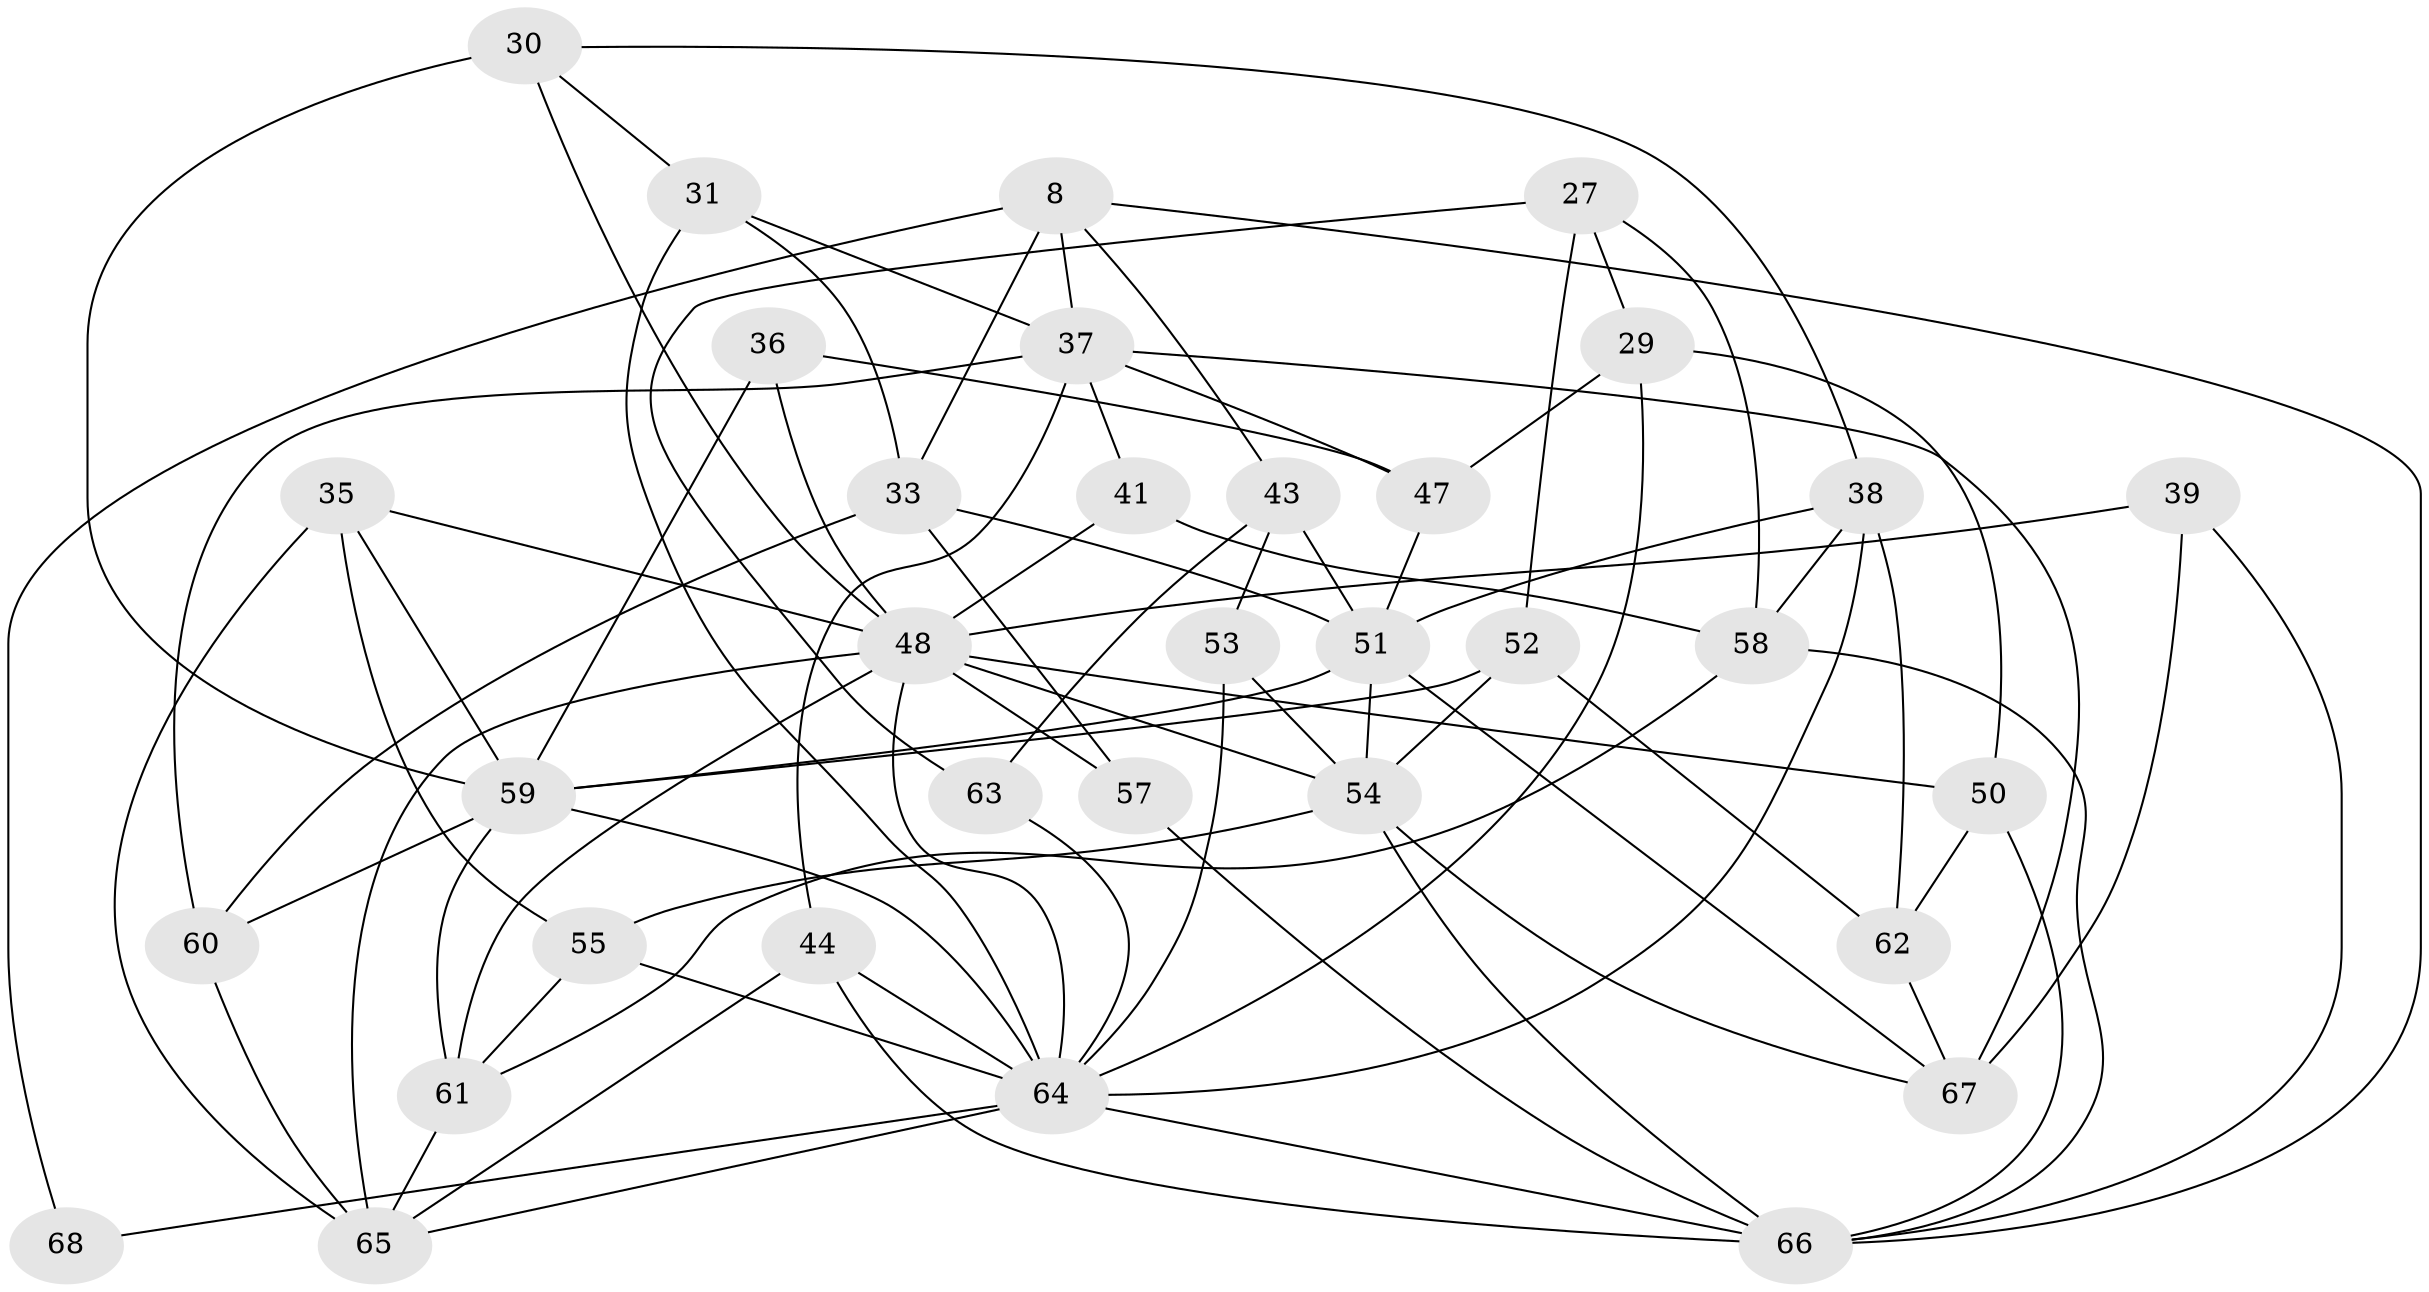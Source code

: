 // original degree distribution, {4: 1.0}
// Generated by graph-tools (version 1.1) at 2025/58/03/09/25 04:58:39]
// undirected, 34 vertices, 84 edges
graph export_dot {
graph [start="1"]
  node [color=gray90,style=filled];
  8 [super="+5"];
  27;
  29;
  30;
  31;
  33 [super="+17"];
  35;
  36;
  37 [super="+13"];
  38 [super="+1"];
  39;
  41 [super="+24"];
  43;
  44;
  47;
  48 [super="+22+28+32"];
  50;
  51 [super="+25"];
  52;
  53;
  54 [super="+42"];
  55;
  57;
  58 [super="+15+18"];
  59 [super="+3+26+46"];
  60 [super="+19"];
  61 [super="+34"];
  62;
  63;
  64 [super="+11+40+49"];
  65 [super="+14+45"];
  66 [super="+2+12+56"];
  67 [super="+7"];
  68;
  8 -- 68 [weight=2];
  8 -- 37;
  8 -- 33;
  8 -- 43;
  8 -- 66;
  27 -- 63;
  27 -- 52;
  27 -- 29;
  27 -- 58;
  29 -- 50;
  29 -- 47;
  29 -- 64;
  30 -- 31;
  30 -- 59;
  30 -- 38;
  30 -- 48;
  31 -- 64;
  31 -- 33;
  31 -- 37;
  33 -- 57 [weight=2];
  33 -- 51;
  33 -- 60;
  35 -- 55;
  35 -- 65;
  35 -- 59;
  35 -- 48;
  36 -- 47;
  36 -- 48 [weight=2];
  36 -- 59;
  37 -- 41;
  37 -- 67;
  37 -- 44;
  37 -- 60 [weight=2];
  37 -- 47;
  38 -- 62;
  38 -- 58 [weight=2];
  38 -- 51;
  38 -- 64;
  39 -- 67 [weight=2];
  39 -- 48;
  39 -- 66;
  41 -- 48 [weight=3];
  41 -- 58 [weight=2];
  43 -- 53;
  43 -- 51;
  43 -- 63;
  44 -- 66;
  44 -- 65;
  44 -- 64;
  47 -- 51;
  48 -- 64;
  48 -- 54;
  48 -- 65;
  48 -- 50;
  48 -- 61;
  48 -- 57;
  50 -- 66;
  50 -- 62;
  51 -- 59 [weight=2];
  51 -- 67;
  51 -- 54;
  52 -- 62;
  52 -- 54;
  52 -- 59;
  53 -- 64 [weight=2];
  53 -- 54;
  54 -- 66 [weight=2];
  54 -- 67;
  54 -- 55;
  55 -- 61;
  55 -- 64;
  57 -- 66;
  58 -- 66 [weight=2];
  58 -- 61;
  59 -- 60;
  59 -- 61;
  59 -- 64 [weight=2];
  60 -- 65 [weight=2];
  61 -- 65 [weight=2];
  62 -- 67;
  63 -- 64 [weight=2];
  64 -- 68 [weight=2];
  64 -- 66;
  64 -- 65;
}
